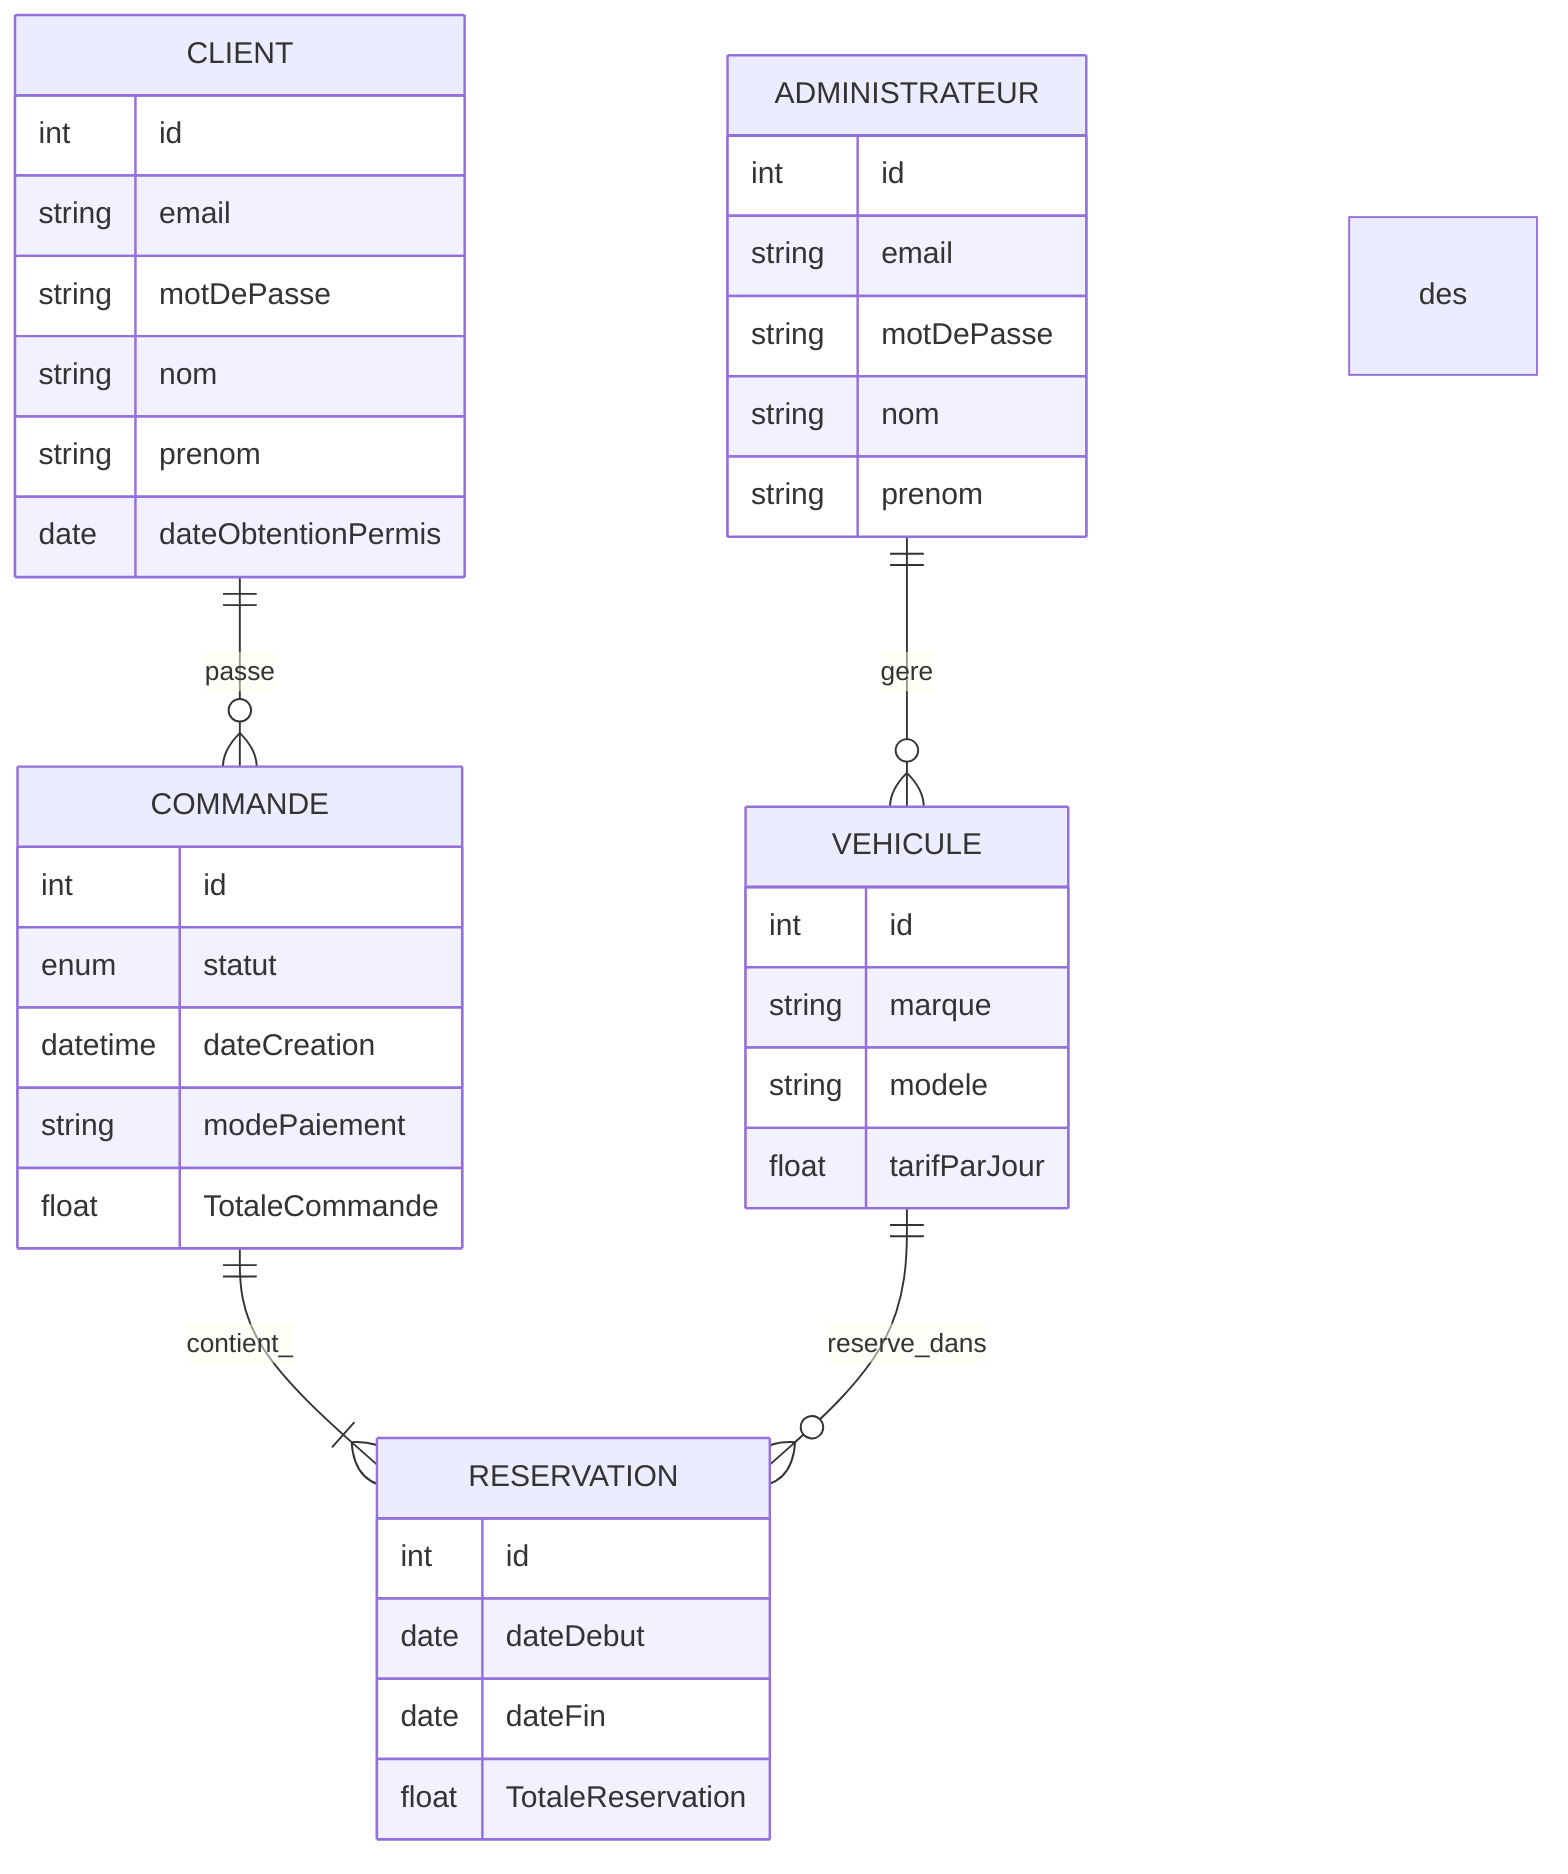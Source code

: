 erDiagram
    CLIENT ||--o{ COMMANDE : passe
    ADMINISTRATEUR ||--o{ VEHICULE : gere
    COMMANDE ||--|{ RESERVATION : contient_ des
    VEHICULE ||--o{ RESERVATION : reserve_dans

    CLIENT {
        int id
        string email
        string motDePasse
        string nom
        string prenom
        date dateObtentionPermis
    }

    ADMINISTRATEUR {
        int id
        string email
        string motDePasse
        string nom
        string prenom
    }

    VEHICULE {
        int id
        string marque
        string modele
        float tarifParJour
    }

    COMMANDE {
        int id
        enum statut
        datetime dateCreation
        string modePaiement
        float TotaleCommande
    }

    RESERVATION {
        int id
        date dateDebut
        date dateFin
        float TotaleReservation
    }